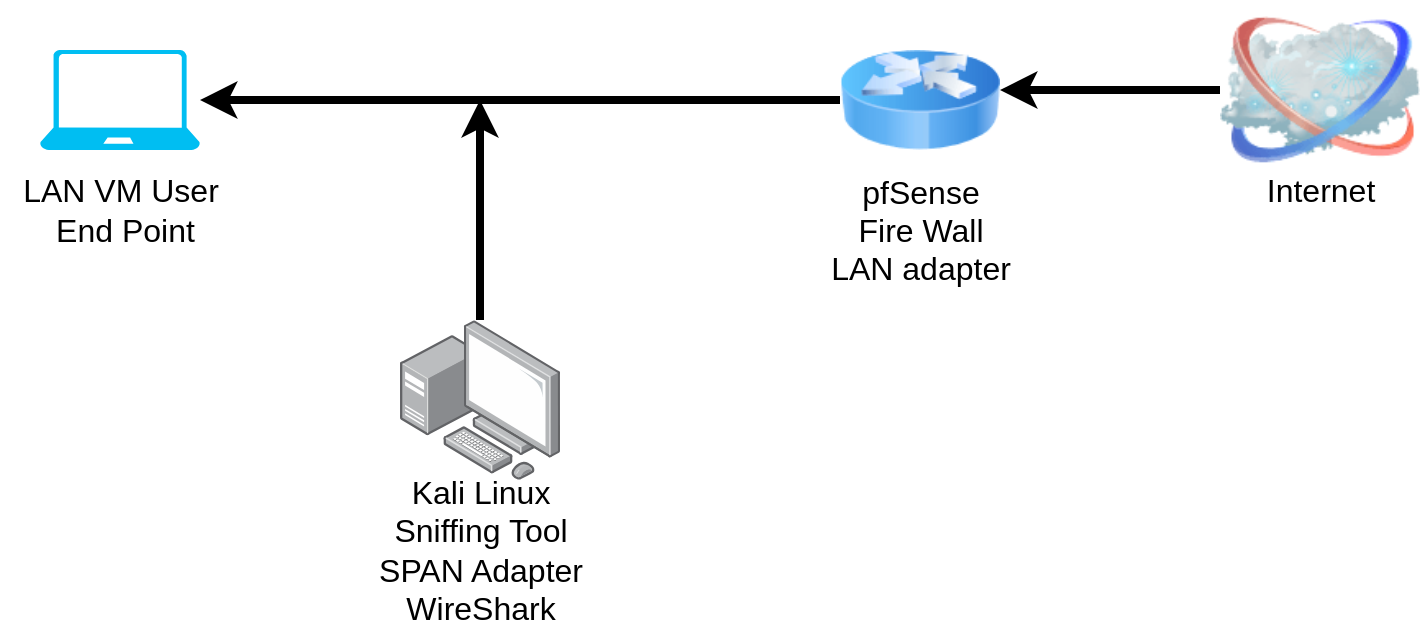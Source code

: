 <mxfile>
    <diagram id="kV6UzM4khGT5DW0xbgF5" name="Page-1">
        <mxGraphModel dx="753" dy="449" grid="1" gridSize="10" guides="1" tooltips="1" connect="1" arrows="1" fold="1" page="1" pageScale="1" pageWidth="850" pageHeight="1100" math="0" shadow="0">
            <root>
                <mxCell id="0"/>
                <mxCell id="1" parent="0"/>
                <mxCell id="5" style="edgeStyle=none;html=1;fontSize=16;strokeWidth=4;" edge="1" parent="1" source="3">
                    <mxGeometry relative="1" as="geometry">
                        <mxPoint x="610" y="245" as="targetPoint"/>
                    </mxGeometry>
                </mxCell>
                <mxCell id="3" value="" style="image;html=1;image=img/lib/clip_art/networking/Cloud_128x128.png" vertex="1" parent="1">
                    <mxGeometry x="720" y="200" width="100" height="90" as="geometry"/>
                </mxCell>
                <mxCell id="4" value="&lt;font style=&quot;font-size: 16px;&quot;&gt;&lt;font style=&quot;font-size: 16px;&quot;&gt;I&lt;/font&gt;&lt;font style=&quot;font-size: 16px;&quot;&gt;nternet&lt;/font&gt;&lt;/font&gt;" style="text;html=1;align=center;verticalAlign=middle;resizable=0;points=[];autosize=1;strokeColor=none;fillColor=none;" vertex="1" parent="1">
                    <mxGeometry x="730" y="280" width="80" height="30" as="geometry"/>
                </mxCell>
                <mxCell id="9" style="edgeStyle=none;html=1;strokeWidth=4;fontSize=16;" edge="1" parent="1" source="6">
                    <mxGeometry relative="1" as="geometry">
                        <mxPoint x="210.0" y="250" as="targetPoint"/>
                    </mxGeometry>
                </mxCell>
                <mxCell id="6" value="" style="image;html=1;image=img/lib/clip_art/networking/Router_Icon_128x128.png;fontSize=16;" vertex="1" parent="1">
                    <mxGeometry x="530" y="210" width="80" height="80" as="geometry"/>
                </mxCell>
                <mxCell id="8" value="pfSense&lt;br&gt;Fire Wall&lt;br&gt;LAN adapter" style="text;html=1;align=center;verticalAlign=middle;resizable=0;points=[];autosize=1;strokeColor=none;fillColor=none;fontSize=16;" vertex="1" parent="1">
                    <mxGeometry x="515" y="280" width="110" height="70" as="geometry"/>
                </mxCell>
                <mxCell id="10" value="" style="verticalLabelPosition=bottom;html=1;verticalAlign=top;align=center;strokeColor=none;fillColor=#00BEF2;shape=mxgraph.azure.laptop;pointerEvents=1;fontSize=16;" vertex="1" parent="1">
                    <mxGeometry x="130" y="225" width="80" height="50" as="geometry"/>
                </mxCell>
                <mxCell id="11" value="LAN VM User&lt;br&gt;&amp;nbsp;End Point" style="text;html=1;align=center;verticalAlign=middle;resizable=0;points=[];autosize=1;strokeColor=none;fillColor=none;fontSize=16;" vertex="1" parent="1">
                    <mxGeometry x="110" y="280" width="120" height="50" as="geometry"/>
                </mxCell>
                <mxCell id="14" style="edgeStyle=none;html=1;strokeWidth=4;fontSize=16;" edge="1" parent="1" source="13">
                    <mxGeometry relative="1" as="geometry">
                        <mxPoint x="350" y="250" as="targetPoint"/>
                    </mxGeometry>
                </mxCell>
                <mxCell id="13" value="" style="points=[];aspect=fixed;html=1;align=center;shadow=0;dashed=0;image;image=img/lib/allied_telesis/computer_and_terminals/Personal_Computer_with_Server.svg;fontSize=16;" vertex="1" parent="1">
                    <mxGeometry x="310" y="360" width="80" height="80" as="geometry"/>
                </mxCell>
                <mxCell id="15" value="Kali Linux&lt;br&gt;Sniffing Tool&lt;br&gt;SPAN Adapter&lt;br&gt;WireShark" style="text;html=1;align=center;verticalAlign=middle;resizable=0;points=[];autosize=1;strokeColor=none;fillColor=none;fontSize=16;" vertex="1" parent="1">
                    <mxGeometry x="285" y="430" width="130" height="90" as="geometry"/>
                </mxCell>
            </root>
        </mxGraphModel>
    </diagram>
</mxfile>
